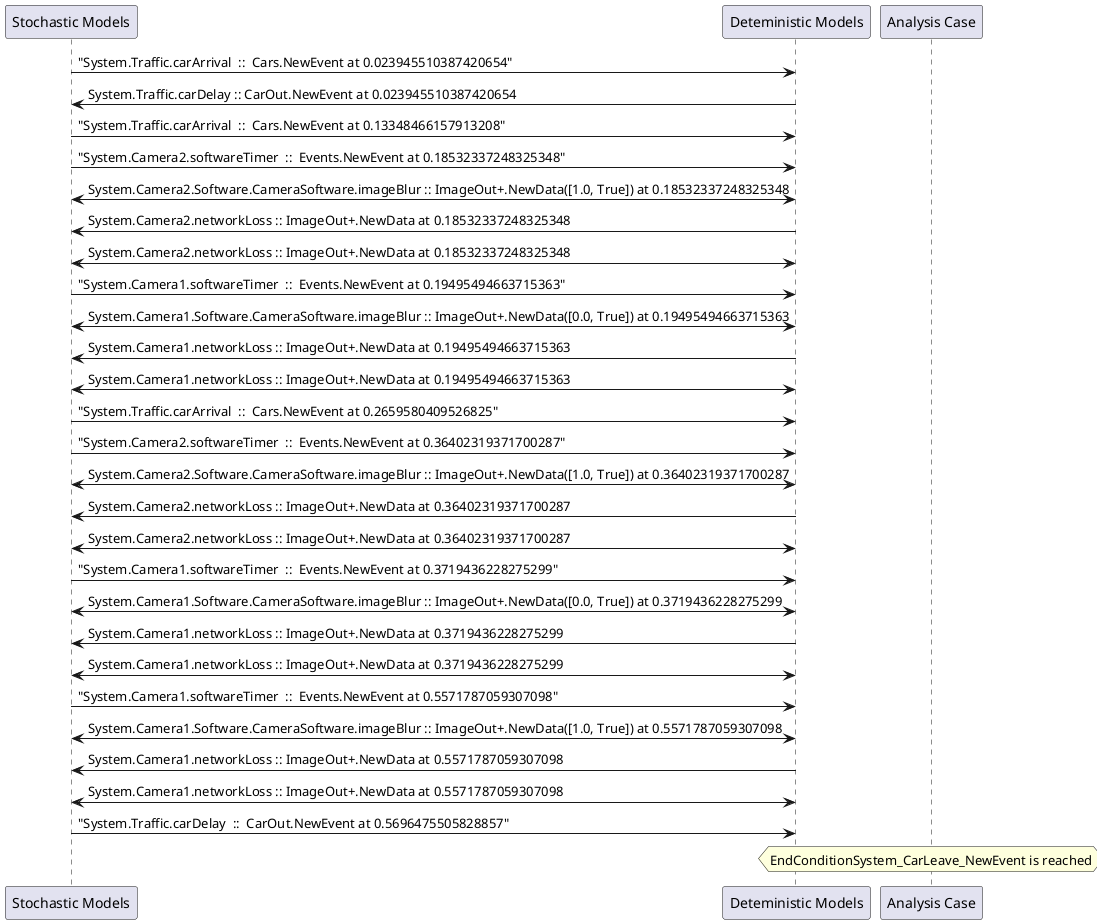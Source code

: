 
	@startuml
	participant "Stochastic Models" as stochmodel
	participant "Deteministic Models" as detmodel
	participant "Analysis Case" as analysis
	{22287_stop} stochmodel -> detmodel : "System.Traffic.carArrival  ::  Cars.NewEvent at 0.023945510387420654"
{22298_start} detmodel -> stochmodel : System.Traffic.carDelay :: CarOut.NewEvent at 0.023945510387420654
{22288_stop} stochmodel -> detmodel : "System.Traffic.carArrival  ::  Cars.NewEvent at 0.13348466157913208"
{22271_stop} stochmodel -> detmodel : "System.Camera2.softwareTimer  ::  Events.NewEvent at 0.18532337248325348"
detmodel <-> stochmodel : System.Camera2.Software.CameraSoftware.imageBlur :: ImageOut+.NewData([1.0, True]) at 0.18532337248325348
detmodel -> stochmodel : System.Camera2.networkLoss :: ImageOut+.NewData at 0.18532337248325348
detmodel <-> stochmodel : System.Camera2.networkLoss :: ImageOut+.NewData at 0.18532337248325348
{22256_stop} stochmodel -> detmodel : "System.Camera1.softwareTimer  ::  Events.NewEvent at 0.19495494663715363"
detmodel <-> stochmodel : System.Camera1.Software.CameraSoftware.imageBlur :: ImageOut+.NewData([0.0, True]) at 0.19495494663715363
detmodel -> stochmodel : System.Camera1.networkLoss :: ImageOut+.NewData at 0.19495494663715363
detmodel <-> stochmodel : System.Camera1.networkLoss :: ImageOut+.NewData at 0.19495494663715363
{22289_stop} stochmodel -> detmodel : "System.Traffic.carArrival  ::  Cars.NewEvent at 0.2659580409526825"
{22272_stop} stochmodel -> detmodel : "System.Camera2.softwareTimer  ::  Events.NewEvent at 0.36402319371700287"
detmodel <-> stochmodel : System.Camera2.Software.CameraSoftware.imageBlur :: ImageOut+.NewData([1.0, True]) at 0.36402319371700287
detmodel -> stochmodel : System.Camera2.networkLoss :: ImageOut+.NewData at 0.36402319371700287
detmodel <-> stochmodel : System.Camera2.networkLoss :: ImageOut+.NewData at 0.36402319371700287
{22257_stop} stochmodel -> detmodel : "System.Camera1.softwareTimer  ::  Events.NewEvent at 0.3719436228275299"
detmodel <-> stochmodel : System.Camera1.Software.CameraSoftware.imageBlur :: ImageOut+.NewData([0.0, True]) at 0.3719436228275299
detmodel -> stochmodel : System.Camera1.networkLoss :: ImageOut+.NewData at 0.3719436228275299
detmodel <-> stochmodel : System.Camera1.networkLoss :: ImageOut+.NewData at 0.3719436228275299
{22258_stop} stochmodel -> detmodel : "System.Camera1.softwareTimer  ::  Events.NewEvent at 0.5571787059307098"
detmodel <-> stochmodel : System.Camera1.Software.CameraSoftware.imageBlur :: ImageOut+.NewData([1.0, True]) at 0.5571787059307098
detmodel -> stochmodel : System.Camera1.networkLoss :: ImageOut+.NewData at 0.5571787059307098
detmodel <-> stochmodel : System.Camera1.networkLoss :: ImageOut+.NewData at 0.5571787059307098
{22298_stop} stochmodel -> detmodel : "System.Traffic.carDelay  ::  CarOut.NewEvent at 0.5696475505828857"
{22298_start} <-> {22298_stop} : delay
hnote over analysis 
EndConditionSystem_CarLeave_NewEvent is reached
endnote
@enduml